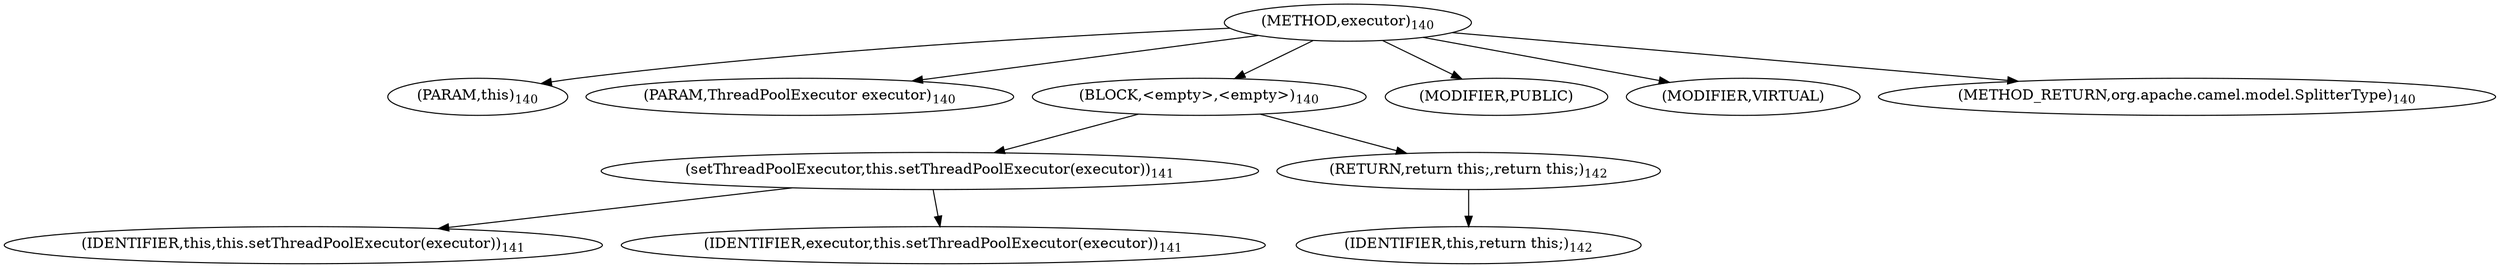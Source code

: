 digraph "executor" {  
"239" [label = <(METHOD,executor)<SUB>140</SUB>> ]
"28" [label = <(PARAM,this)<SUB>140</SUB>> ]
"240" [label = <(PARAM,ThreadPoolExecutor executor)<SUB>140</SUB>> ]
"241" [label = <(BLOCK,&lt;empty&gt;,&lt;empty&gt;)<SUB>140</SUB>> ]
"242" [label = <(setThreadPoolExecutor,this.setThreadPoolExecutor(executor))<SUB>141</SUB>> ]
"27" [label = <(IDENTIFIER,this,this.setThreadPoolExecutor(executor))<SUB>141</SUB>> ]
"243" [label = <(IDENTIFIER,executor,this.setThreadPoolExecutor(executor))<SUB>141</SUB>> ]
"244" [label = <(RETURN,return this;,return this;)<SUB>142</SUB>> ]
"29" [label = <(IDENTIFIER,this,return this;)<SUB>142</SUB>> ]
"245" [label = <(MODIFIER,PUBLIC)> ]
"246" [label = <(MODIFIER,VIRTUAL)> ]
"247" [label = <(METHOD_RETURN,org.apache.camel.model.SplitterType)<SUB>140</SUB>> ]
  "239" -> "28" 
  "239" -> "240" 
  "239" -> "241" 
  "239" -> "245" 
  "239" -> "246" 
  "239" -> "247" 
  "241" -> "242" 
  "241" -> "244" 
  "242" -> "27" 
  "242" -> "243" 
  "244" -> "29" 
}
